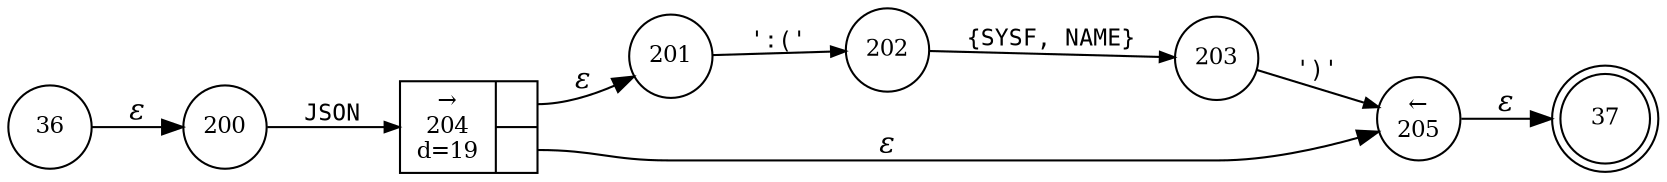 digraph ATN {
rankdir=LR;
s37[fontsize=11, label="37", shape=doublecircle, fixedsize=true, width=.6];
s36[fontsize=11,label="36", shape=circle, fixedsize=true, width=.55, peripheries=1];
s200[fontsize=11,label="200", shape=circle, fixedsize=true, width=.55, peripheries=1];
s201[fontsize=11,label="201", shape=circle, fixedsize=true, width=.55, peripheries=1];
s202[fontsize=11,label="202", shape=circle, fixedsize=true, width=.55, peripheries=1];
s203[fontsize=11,label="203", shape=circle, fixedsize=true, width=.55, peripheries=1];
s204[fontsize=11,label="{&rarr;\n204\nd=19|{<p0>|<p1>}}", shape=record, fixedsize=false, peripheries=1];
s205[fontsize=11,label="&larr;\n205", shape=circle, fixedsize=true, width=.55, peripheries=1];
s36 -> s200 [fontname="Times-Italic", label="&epsilon;"];
s200 -> s204 [fontsize=11, fontname="Courier", arrowsize=.7, label = "JSON", arrowhead = normal];
s204:p0 -> s201 [fontname="Times-Italic", label="&epsilon;"];
s204:p1 -> s205 [fontname="Times-Italic", label="&epsilon;"];
s201 -> s202 [fontsize=11, fontname="Courier", arrowsize=.7, label = "':('", arrowhead = normal];
s205 -> s37 [fontname="Times-Italic", label="&epsilon;"];
s202 -> s203 [fontsize=11, fontname="Courier", arrowsize=.7, label = "{SYSF, NAME}", arrowhead = normal];
s203 -> s205 [fontsize=11, fontname="Courier", arrowsize=.7, label = "')'", arrowhead = normal];
}
